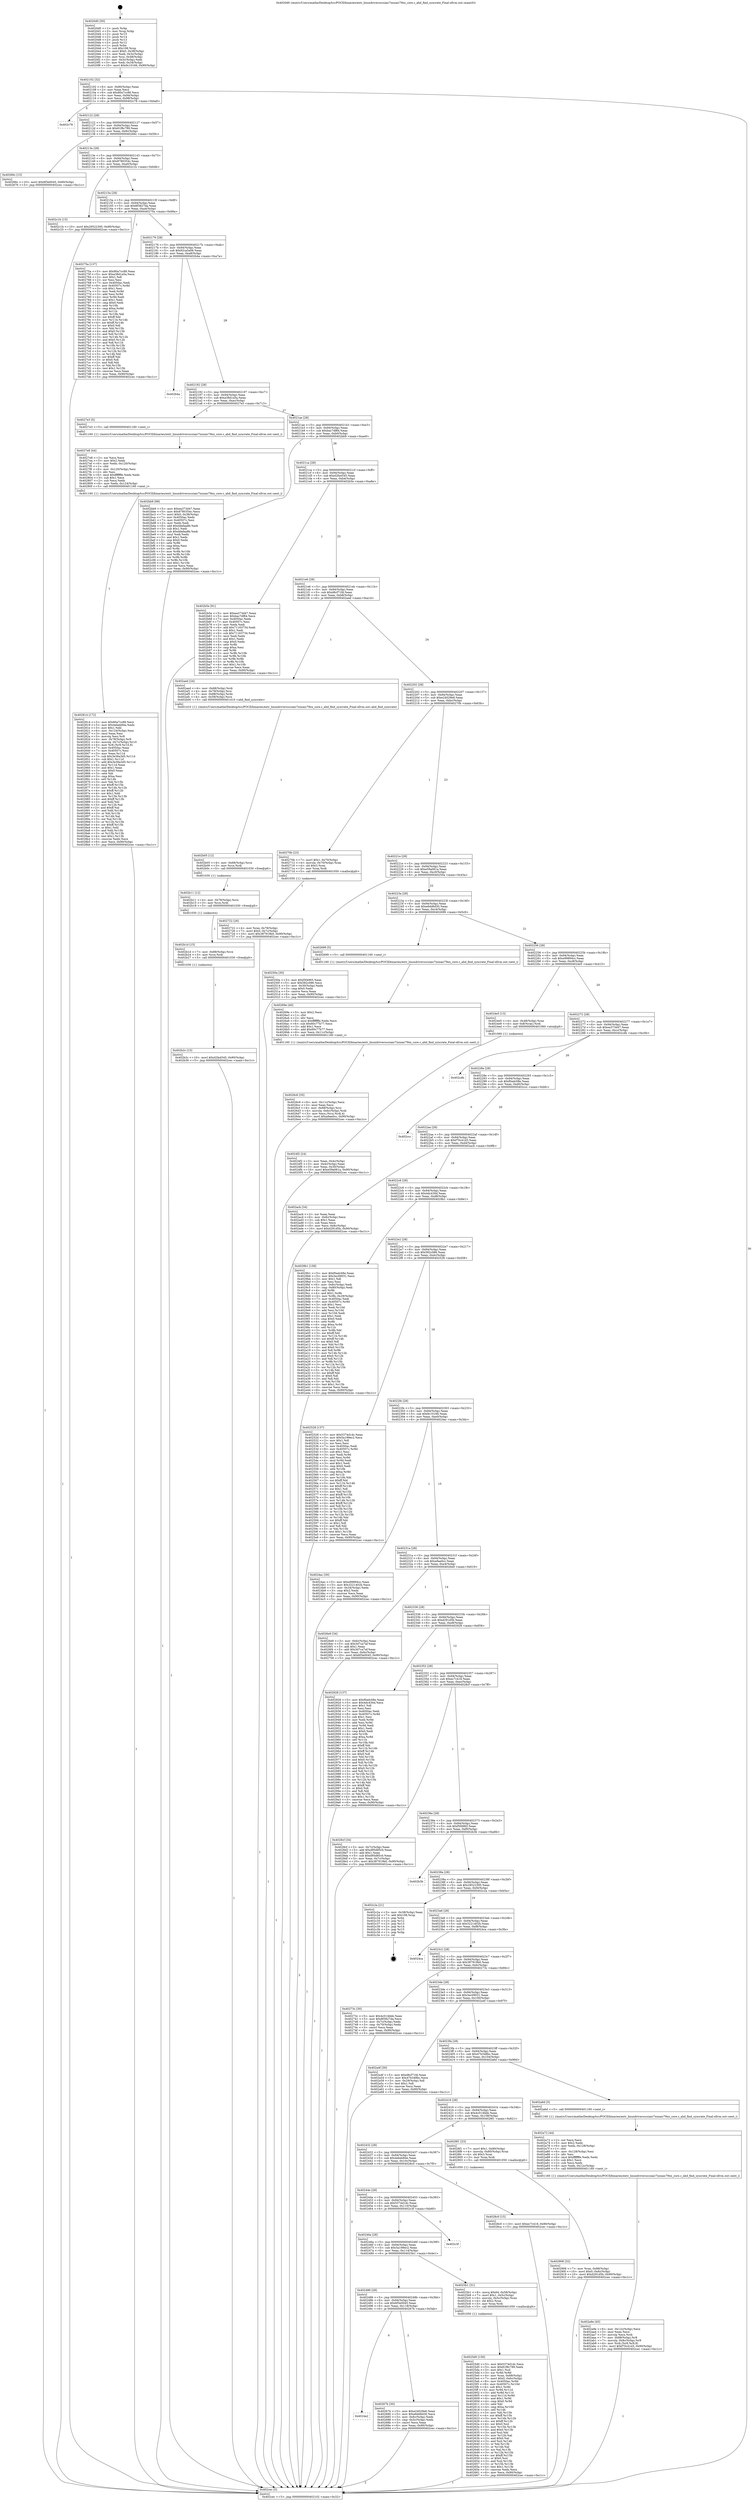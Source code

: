 digraph "0x4020d0" {
  label = "0x4020d0 (/mnt/c/Users/mathe/Desktop/tcc/POCII/binaries/extr_linuxdriversscsiaic7xxxaic79xx_core.c_ahd_find_syncrate_Final-ollvm.out::main(0))"
  labelloc = "t"
  node[shape=record]

  Entry [label="",width=0.3,height=0.3,shape=circle,fillcolor=black,style=filled]
  "0x402102" [label="{
     0x402102 [32]\l
     | [instrs]\l
     &nbsp;&nbsp;0x402102 \<+6\>: mov -0x90(%rbp),%eax\l
     &nbsp;&nbsp;0x402108 \<+2\>: mov %eax,%ecx\l
     &nbsp;&nbsp;0x40210a \<+6\>: sub $0x80a7cc88,%ecx\l
     &nbsp;&nbsp;0x402110 \<+6\>: mov %eax,-0x94(%rbp)\l
     &nbsp;&nbsp;0x402116 \<+6\>: mov %ecx,-0x98(%rbp)\l
     &nbsp;&nbsp;0x40211c \<+6\>: je 0000000000402c78 \<main+0xba8\>\l
  }"]
  "0x402c78" [label="{
     0x402c78\l
  }", style=dashed]
  "0x402122" [label="{
     0x402122 [28]\l
     | [instrs]\l
     &nbsp;&nbsp;0x402122 \<+5\>: jmp 0000000000402127 \<main+0x57\>\l
     &nbsp;&nbsp;0x402127 \<+6\>: mov -0x94(%rbp),%eax\l
     &nbsp;&nbsp;0x40212d \<+5\>: sub $0x81f8c789,%eax\l
     &nbsp;&nbsp;0x402132 \<+6\>: mov %eax,-0x9c(%rbp)\l
     &nbsp;&nbsp;0x402138 \<+6\>: je 000000000040266c \<main+0x59c\>\l
  }"]
  Exit [label="",width=0.3,height=0.3,shape=circle,fillcolor=black,style=filled,peripheries=2]
  "0x40266c" [label="{
     0x40266c [15]\l
     | [instrs]\l
     &nbsp;&nbsp;0x40266c \<+10\>: movl $0x6f3e0045,-0x90(%rbp)\l
     &nbsp;&nbsp;0x402676 \<+5\>: jmp 0000000000402cec \<main+0xc1c\>\l
  }"]
  "0x40213e" [label="{
     0x40213e [28]\l
     | [instrs]\l
     &nbsp;&nbsp;0x40213e \<+5\>: jmp 0000000000402143 \<main+0x73\>\l
     &nbsp;&nbsp;0x402143 \<+6\>: mov -0x94(%rbp),%eax\l
     &nbsp;&nbsp;0x402149 \<+5\>: sub $0x8780354c,%eax\l
     &nbsp;&nbsp;0x40214e \<+6\>: mov %eax,-0xa0(%rbp)\l
     &nbsp;&nbsp;0x402154 \<+6\>: je 0000000000402c1b \<main+0xb4b\>\l
  }"]
  "0x402b2c" [label="{
     0x402b2c [15]\l
     | [instrs]\l
     &nbsp;&nbsp;0x402b2c \<+10\>: movl $0xd2fa4545,-0x90(%rbp)\l
     &nbsp;&nbsp;0x402b36 \<+5\>: jmp 0000000000402cec \<main+0xc1c\>\l
  }"]
  "0x402c1b" [label="{
     0x402c1b [15]\l
     | [instrs]\l
     &nbsp;&nbsp;0x402c1b \<+10\>: movl $0x29522395,-0x90(%rbp)\l
     &nbsp;&nbsp;0x402c25 \<+5\>: jmp 0000000000402cec \<main+0xc1c\>\l
  }"]
  "0x40215a" [label="{
     0x40215a [28]\l
     | [instrs]\l
     &nbsp;&nbsp;0x40215a \<+5\>: jmp 000000000040215f \<main+0x8f\>\l
     &nbsp;&nbsp;0x40215f \<+6\>: mov -0x94(%rbp),%eax\l
     &nbsp;&nbsp;0x402165 \<+5\>: sub $0x8f3827da,%eax\l
     &nbsp;&nbsp;0x40216a \<+6\>: mov %eax,-0xa4(%rbp)\l
     &nbsp;&nbsp;0x402170 \<+6\>: je 000000000040275a \<main+0x68a\>\l
  }"]
  "0x402b1d" [label="{
     0x402b1d [15]\l
     | [instrs]\l
     &nbsp;&nbsp;0x402b1d \<+7\>: mov -0x88(%rbp),%rcx\l
     &nbsp;&nbsp;0x402b24 \<+3\>: mov %rcx,%rdi\l
     &nbsp;&nbsp;0x402b27 \<+5\>: call 0000000000401030 \<free@plt\>\l
     | [calls]\l
     &nbsp;&nbsp;0x401030 \{1\} (unknown)\l
  }"]
  "0x40275a" [label="{
     0x40275a [137]\l
     | [instrs]\l
     &nbsp;&nbsp;0x40275a \<+5\>: mov $0x80a7cc88,%eax\l
     &nbsp;&nbsp;0x40275f \<+5\>: mov $0xa38d1a5a,%ecx\l
     &nbsp;&nbsp;0x402764 \<+2\>: mov $0x1,%dl\l
     &nbsp;&nbsp;0x402766 \<+2\>: xor %esi,%esi\l
     &nbsp;&nbsp;0x402768 \<+7\>: mov 0x4050ac,%edi\l
     &nbsp;&nbsp;0x40276f \<+8\>: mov 0x40507c,%r8d\l
     &nbsp;&nbsp;0x402777 \<+3\>: sub $0x1,%esi\l
     &nbsp;&nbsp;0x40277a \<+3\>: mov %edi,%r9d\l
     &nbsp;&nbsp;0x40277d \<+3\>: add %esi,%r9d\l
     &nbsp;&nbsp;0x402780 \<+4\>: imul %r9d,%edi\l
     &nbsp;&nbsp;0x402784 \<+3\>: and $0x1,%edi\l
     &nbsp;&nbsp;0x402787 \<+3\>: cmp $0x0,%edi\l
     &nbsp;&nbsp;0x40278a \<+4\>: sete %r10b\l
     &nbsp;&nbsp;0x40278e \<+4\>: cmp $0xa,%r8d\l
     &nbsp;&nbsp;0x402792 \<+4\>: setl %r11b\l
     &nbsp;&nbsp;0x402796 \<+3\>: mov %r10b,%bl\l
     &nbsp;&nbsp;0x402799 \<+3\>: xor $0xff,%bl\l
     &nbsp;&nbsp;0x40279c \<+3\>: mov %r11b,%r14b\l
     &nbsp;&nbsp;0x40279f \<+4\>: xor $0xff,%r14b\l
     &nbsp;&nbsp;0x4027a3 \<+3\>: xor $0x0,%dl\l
     &nbsp;&nbsp;0x4027a6 \<+3\>: mov %bl,%r15b\l
     &nbsp;&nbsp;0x4027a9 \<+4\>: and $0x0,%r15b\l
     &nbsp;&nbsp;0x4027ad \<+3\>: and %dl,%r10b\l
     &nbsp;&nbsp;0x4027b0 \<+3\>: mov %r14b,%r12b\l
     &nbsp;&nbsp;0x4027b3 \<+4\>: and $0x0,%r12b\l
     &nbsp;&nbsp;0x4027b7 \<+3\>: and %dl,%r11b\l
     &nbsp;&nbsp;0x4027ba \<+3\>: or %r10b,%r15b\l
     &nbsp;&nbsp;0x4027bd \<+3\>: or %r11b,%r12b\l
     &nbsp;&nbsp;0x4027c0 \<+3\>: xor %r12b,%r15b\l
     &nbsp;&nbsp;0x4027c3 \<+3\>: or %r14b,%bl\l
     &nbsp;&nbsp;0x4027c6 \<+3\>: xor $0xff,%bl\l
     &nbsp;&nbsp;0x4027c9 \<+3\>: or $0x0,%dl\l
     &nbsp;&nbsp;0x4027cc \<+2\>: and %dl,%bl\l
     &nbsp;&nbsp;0x4027ce \<+3\>: or %bl,%r15b\l
     &nbsp;&nbsp;0x4027d1 \<+4\>: test $0x1,%r15b\l
     &nbsp;&nbsp;0x4027d5 \<+3\>: cmovne %ecx,%eax\l
     &nbsp;&nbsp;0x4027d8 \<+6\>: mov %eax,-0x90(%rbp)\l
     &nbsp;&nbsp;0x4027de \<+5\>: jmp 0000000000402cec \<main+0xc1c\>\l
  }"]
  "0x402176" [label="{
     0x402176 [28]\l
     | [instrs]\l
     &nbsp;&nbsp;0x402176 \<+5\>: jmp 000000000040217b \<main+0xab\>\l
     &nbsp;&nbsp;0x40217b \<+6\>: mov -0x94(%rbp),%eax\l
     &nbsp;&nbsp;0x402181 \<+5\>: sub $0x92ca5a06,%eax\l
     &nbsp;&nbsp;0x402186 \<+6\>: mov %eax,-0xa8(%rbp)\l
     &nbsp;&nbsp;0x40218c \<+6\>: je 0000000000402b4a \<main+0xa7a\>\l
  }"]
  "0x402b11" [label="{
     0x402b11 [12]\l
     | [instrs]\l
     &nbsp;&nbsp;0x402b11 \<+4\>: mov -0x78(%rbp),%rcx\l
     &nbsp;&nbsp;0x402b15 \<+3\>: mov %rcx,%rdi\l
     &nbsp;&nbsp;0x402b18 \<+5\>: call 0000000000401030 \<free@plt\>\l
     | [calls]\l
     &nbsp;&nbsp;0x401030 \{1\} (unknown)\l
  }"]
  "0x402b4a" [label="{
     0x402b4a\l
  }", style=dashed]
  "0x402192" [label="{
     0x402192 [28]\l
     | [instrs]\l
     &nbsp;&nbsp;0x402192 \<+5\>: jmp 0000000000402197 \<main+0xc7\>\l
     &nbsp;&nbsp;0x402197 \<+6\>: mov -0x94(%rbp),%eax\l
     &nbsp;&nbsp;0x40219d \<+5\>: sub $0xa38d1a5a,%eax\l
     &nbsp;&nbsp;0x4021a2 \<+6\>: mov %eax,-0xac(%rbp)\l
     &nbsp;&nbsp;0x4021a8 \<+6\>: je 00000000004027e3 \<main+0x713\>\l
  }"]
  "0x402b05" [label="{
     0x402b05 [12]\l
     | [instrs]\l
     &nbsp;&nbsp;0x402b05 \<+4\>: mov -0x68(%rbp),%rcx\l
     &nbsp;&nbsp;0x402b09 \<+3\>: mov %rcx,%rdi\l
     &nbsp;&nbsp;0x402b0c \<+5\>: call 0000000000401030 \<free@plt\>\l
     | [calls]\l
     &nbsp;&nbsp;0x401030 \{1\} (unknown)\l
  }"]
  "0x4027e3" [label="{
     0x4027e3 [5]\l
     | [instrs]\l
     &nbsp;&nbsp;0x4027e3 \<+5\>: call 0000000000401160 \<next_i\>\l
     | [calls]\l
     &nbsp;&nbsp;0x401160 \{1\} (/mnt/c/Users/mathe/Desktop/tcc/POCII/binaries/extr_linuxdriversscsiaic7xxxaic79xx_core.c_ahd_find_syncrate_Final-ollvm.out::next_i)\l
  }"]
  "0x4021ae" [label="{
     0x4021ae [28]\l
     | [instrs]\l
     &nbsp;&nbsp;0x4021ae \<+5\>: jmp 00000000004021b3 \<main+0xe3\>\l
     &nbsp;&nbsp;0x4021b3 \<+6\>: mov -0x94(%rbp),%eax\l
     &nbsp;&nbsp;0x4021b9 \<+5\>: sub $0xbac7df84,%eax\l
     &nbsp;&nbsp;0x4021be \<+6\>: mov %eax,-0xb0(%rbp)\l
     &nbsp;&nbsp;0x4021c4 \<+6\>: je 0000000000402bb9 \<main+0xae9\>\l
  }"]
  "0x402a9e" [label="{
     0x402a9e [45]\l
     | [instrs]\l
     &nbsp;&nbsp;0x402a9e \<+6\>: mov -0x12c(%rbp),%ecx\l
     &nbsp;&nbsp;0x402aa4 \<+3\>: imul %eax,%ecx\l
     &nbsp;&nbsp;0x402aa7 \<+3\>: movslq %ecx,%rdi\l
     &nbsp;&nbsp;0x402aaa \<+7\>: mov -0x88(%rbp),%r8\l
     &nbsp;&nbsp;0x402ab1 \<+7\>: movslq -0x8c(%rbp),%r9\l
     &nbsp;&nbsp;0x402ab8 \<+4\>: mov %rdi,(%r8,%r9,8)\l
     &nbsp;&nbsp;0x402abc \<+10\>: movl $0xf70c41d3,-0x90(%rbp)\l
     &nbsp;&nbsp;0x402ac6 \<+5\>: jmp 0000000000402cec \<main+0xc1c\>\l
  }"]
  "0x402bb9" [label="{
     0x402bb9 [98]\l
     | [instrs]\l
     &nbsp;&nbsp;0x402bb9 \<+5\>: mov $0xea373d47,%eax\l
     &nbsp;&nbsp;0x402bbe \<+5\>: mov $0x8780354c,%ecx\l
     &nbsp;&nbsp;0x402bc3 \<+7\>: movl $0x0,-0x38(%rbp)\l
     &nbsp;&nbsp;0x402bca \<+7\>: mov 0x4050ac,%edx\l
     &nbsp;&nbsp;0x402bd1 \<+7\>: mov 0x40507c,%esi\l
     &nbsp;&nbsp;0x402bd8 \<+2\>: mov %edx,%edi\l
     &nbsp;&nbsp;0x402bda \<+6\>: add $0xddefaa8b,%edi\l
     &nbsp;&nbsp;0x402be0 \<+3\>: sub $0x1,%edi\l
     &nbsp;&nbsp;0x402be3 \<+6\>: sub $0xddefaa8b,%edi\l
     &nbsp;&nbsp;0x402be9 \<+3\>: imul %edi,%edx\l
     &nbsp;&nbsp;0x402bec \<+3\>: and $0x1,%edx\l
     &nbsp;&nbsp;0x402bef \<+3\>: cmp $0x0,%edx\l
     &nbsp;&nbsp;0x402bf2 \<+4\>: sete %r8b\l
     &nbsp;&nbsp;0x402bf6 \<+3\>: cmp $0xa,%esi\l
     &nbsp;&nbsp;0x402bf9 \<+4\>: setl %r9b\l
     &nbsp;&nbsp;0x402bfd \<+3\>: mov %r8b,%r10b\l
     &nbsp;&nbsp;0x402c00 \<+3\>: and %r9b,%r10b\l
     &nbsp;&nbsp;0x402c03 \<+3\>: xor %r9b,%r8b\l
     &nbsp;&nbsp;0x402c06 \<+3\>: or %r8b,%r10b\l
     &nbsp;&nbsp;0x402c09 \<+4\>: test $0x1,%r10b\l
     &nbsp;&nbsp;0x402c0d \<+3\>: cmovne %ecx,%eax\l
     &nbsp;&nbsp;0x402c10 \<+6\>: mov %eax,-0x90(%rbp)\l
     &nbsp;&nbsp;0x402c16 \<+5\>: jmp 0000000000402cec \<main+0xc1c\>\l
  }"]
  "0x4021ca" [label="{
     0x4021ca [28]\l
     | [instrs]\l
     &nbsp;&nbsp;0x4021ca \<+5\>: jmp 00000000004021cf \<main+0xff\>\l
     &nbsp;&nbsp;0x4021cf \<+6\>: mov -0x94(%rbp),%eax\l
     &nbsp;&nbsp;0x4021d5 \<+5\>: sub $0xd2fa4545,%eax\l
     &nbsp;&nbsp;0x4021da \<+6\>: mov %eax,-0xb4(%rbp)\l
     &nbsp;&nbsp;0x4021e0 \<+6\>: je 0000000000402b5e \<main+0xa8e\>\l
  }"]
  "0x402a72" [label="{
     0x402a72 [44]\l
     | [instrs]\l
     &nbsp;&nbsp;0x402a72 \<+2\>: xor %ecx,%ecx\l
     &nbsp;&nbsp;0x402a74 \<+5\>: mov $0x2,%edx\l
     &nbsp;&nbsp;0x402a79 \<+6\>: mov %edx,-0x128(%rbp)\l
     &nbsp;&nbsp;0x402a7f \<+1\>: cltd\l
     &nbsp;&nbsp;0x402a80 \<+6\>: mov -0x128(%rbp),%esi\l
     &nbsp;&nbsp;0x402a86 \<+2\>: idiv %esi\l
     &nbsp;&nbsp;0x402a88 \<+6\>: imul $0xfffffffe,%edx,%edx\l
     &nbsp;&nbsp;0x402a8e \<+3\>: sub $0x1,%ecx\l
     &nbsp;&nbsp;0x402a91 \<+2\>: sub %ecx,%edx\l
     &nbsp;&nbsp;0x402a93 \<+6\>: mov %edx,-0x12c(%rbp)\l
     &nbsp;&nbsp;0x402a99 \<+5\>: call 0000000000401160 \<next_i\>\l
     | [calls]\l
     &nbsp;&nbsp;0x401160 \{1\} (/mnt/c/Users/mathe/Desktop/tcc/POCII/binaries/extr_linuxdriversscsiaic7xxxaic79xx_core.c_ahd_find_syncrate_Final-ollvm.out::next_i)\l
  }"]
  "0x402b5e" [label="{
     0x402b5e [91]\l
     | [instrs]\l
     &nbsp;&nbsp;0x402b5e \<+5\>: mov $0xea373d47,%eax\l
     &nbsp;&nbsp;0x402b63 \<+5\>: mov $0xbac7df84,%ecx\l
     &nbsp;&nbsp;0x402b68 \<+7\>: mov 0x4050ac,%edx\l
     &nbsp;&nbsp;0x402b6f \<+7\>: mov 0x40507c,%esi\l
     &nbsp;&nbsp;0x402b76 \<+2\>: mov %edx,%edi\l
     &nbsp;&nbsp;0x402b78 \<+6\>: add $0x71163734,%edi\l
     &nbsp;&nbsp;0x402b7e \<+3\>: sub $0x1,%edi\l
     &nbsp;&nbsp;0x402b81 \<+6\>: sub $0x71163734,%edi\l
     &nbsp;&nbsp;0x402b87 \<+3\>: imul %edi,%edx\l
     &nbsp;&nbsp;0x402b8a \<+3\>: and $0x1,%edx\l
     &nbsp;&nbsp;0x402b8d \<+3\>: cmp $0x0,%edx\l
     &nbsp;&nbsp;0x402b90 \<+4\>: sete %r8b\l
     &nbsp;&nbsp;0x402b94 \<+3\>: cmp $0xa,%esi\l
     &nbsp;&nbsp;0x402b97 \<+4\>: setl %r9b\l
     &nbsp;&nbsp;0x402b9b \<+3\>: mov %r8b,%r10b\l
     &nbsp;&nbsp;0x402b9e \<+3\>: and %r9b,%r10b\l
     &nbsp;&nbsp;0x402ba1 \<+3\>: xor %r9b,%r8b\l
     &nbsp;&nbsp;0x402ba4 \<+3\>: or %r8b,%r10b\l
     &nbsp;&nbsp;0x402ba7 \<+4\>: test $0x1,%r10b\l
     &nbsp;&nbsp;0x402bab \<+3\>: cmovne %ecx,%eax\l
     &nbsp;&nbsp;0x402bae \<+6\>: mov %eax,-0x90(%rbp)\l
     &nbsp;&nbsp;0x402bb4 \<+5\>: jmp 0000000000402cec \<main+0xc1c\>\l
  }"]
  "0x4021e6" [label="{
     0x4021e6 [28]\l
     | [instrs]\l
     &nbsp;&nbsp;0x4021e6 \<+5\>: jmp 00000000004021eb \<main+0x11b\>\l
     &nbsp;&nbsp;0x4021eb \<+6\>: mov -0x94(%rbp),%eax\l
     &nbsp;&nbsp;0x4021f1 \<+5\>: sub $0xd8cf71fd,%eax\l
     &nbsp;&nbsp;0x4021f6 \<+6\>: mov %eax,-0xb8(%rbp)\l
     &nbsp;&nbsp;0x4021fc \<+6\>: je 0000000000402aed \<main+0xa1d\>\l
  }"]
  "0x402908" [label="{
     0x402908 [32]\l
     | [instrs]\l
     &nbsp;&nbsp;0x402908 \<+7\>: mov %rax,-0x88(%rbp)\l
     &nbsp;&nbsp;0x40290f \<+10\>: movl $0x0,-0x8c(%rbp)\l
     &nbsp;&nbsp;0x402919 \<+10\>: movl $0xd291d5b,-0x90(%rbp)\l
     &nbsp;&nbsp;0x402923 \<+5\>: jmp 0000000000402cec \<main+0xc1c\>\l
  }"]
  "0x402aed" [label="{
     0x402aed [24]\l
     | [instrs]\l
     &nbsp;&nbsp;0x402aed \<+4\>: mov -0x68(%rbp),%rdi\l
     &nbsp;&nbsp;0x402af1 \<+4\>: mov -0x78(%rbp),%rsi\l
     &nbsp;&nbsp;0x402af5 \<+7\>: mov -0x88(%rbp),%rdx\l
     &nbsp;&nbsp;0x402afc \<+4\>: mov -0x58(%rbp),%rcx\l
     &nbsp;&nbsp;0x402b00 \<+5\>: call 0000000000401410 \<ahd_find_syncrate\>\l
     | [calls]\l
     &nbsp;&nbsp;0x401410 \{1\} (/mnt/c/Users/mathe/Desktop/tcc/POCII/binaries/extr_linuxdriversscsiaic7xxxaic79xx_core.c_ahd_find_syncrate_Final-ollvm.out::ahd_find_syncrate)\l
  }"]
  "0x402202" [label="{
     0x402202 [28]\l
     | [instrs]\l
     &nbsp;&nbsp;0x402202 \<+5\>: jmp 0000000000402207 \<main+0x137\>\l
     &nbsp;&nbsp;0x402207 \<+6\>: mov -0x94(%rbp),%eax\l
     &nbsp;&nbsp;0x40220d \<+5\>: sub $0xe24029e6,%eax\l
     &nbsp;&nbsp;0x402212 \<+6\>: mov %eax,-0xbc(%rbp)\l
     &nbsp;&nbsp;0x402218 \<+6\>: je 000000000040270b \<main+0x63b\>\l
  }"]
  "0x402814" [label="{
     0x402814 [172]\l
     | [instrs]\l
     &nbsp;&nbsp;0x402814 \<+5\>: mov $0x80a7cc88,%ecx\l
     &nbsp;&nbsp;0x402819 \<+5\>: mov $0x4ebeb84e,%edx\l
     &nbsp;&nbsp;0x40281e \<+3\>: mov $0x1,%dil\l
     &nbsp;&nbsp;0x402821 \<+6\>: mov -0x124(%rbp),%esi\l
     &nbsp;&nbsp;0x402827 \<+3\>: imul %eax,%esi\l
     &nbsp;&nbsp;0x40282a \<+3\>: movslq %esi,%r8\l
     &nbsp;&nbsp;0x40282d \<+4\>: mov -0x78(%rbp),%r9\l
     &nbsp;&nbsp;0x402831 \<+4\>: movslq -0x7c(%rbp),%r10\l
     &nbsp;&nbsp;0x402835 \<+4\>: mov %r8,(%r9,%r10,8)\l
     &nbsp;&nbsp;0x402839 \<+7\>: mov 0x4050ac,%eax\l
     &nbsp;&nbsp;0x402840 \<+7\>: mov 0x40507c,%esi\l
     &nbsp;&nbsp;0x402847 \<+3\>: mov %eax,%r11d\l
     &nbsp;&nbsp;0x40284a \<+7\>: sub $0x3e36a3d5,%r11d\l
     &nbsp;&nbsp;0x402851 \<+4\>: sub $0x1,%r11d\l
     &nbsp;&nbsp;0x402855 \<+7\>: add $0x3e36a3d5,%r11d\l
     &nbsp;&nbsp;0x40285c \<+4\>: imul %r11d,%eax\l
     &nbsp;&nbsp;0x402860 \<+3\>: and $0x1,%eax\l
     &nbsp;&nbsp;0x402863 \<+3\>: cmp $0x0,%eax\l
     &nbsp;&nbsp;0x402866 \<+3\>: sete %bl\l
     &nbsp;&nbsp;0x402869 \<+3\>: cmp $0xa,%esi\l
     &nbsp;&nbsp;0x40286c \<+4\>: setl %r14b\l
     &nbsp;&nbsp;0x402870 \<+3\>: mov %bl,%r15b\l
     &nbsp;&nbsp;0x402873 \<+4\>: xor $0xff,%r15b\l
     &nbsp;&nbsp;0x402877 \<+3\>: mov %r14b,%r12b\l
     &nbsp;&nbsp;0x40287a \<+4\>: xor $0xff,%r12b\l
     &nbsp;&nbsp;0x40287e \<+4\>: xor $0x1,%dil\l
     &nbsp;&nbsp;0x402882 \<+3\>: mov %r15b,%r13b\l
     &nbsp;&nbsp;0x402885 \<+4\>: and $0xff,%r13b\l
     &nbsp;&nbsp;0x402889 \<+3\>: and %dil,%bl\l
     &nbsp;&nbsp;0x40288c \<+3\>: mov %r12b,%al\l
     &nbsp;&nbsp;0x40288f \<+2\>: and $0xff,%al\l
     &nbsp;&nbsp;0x402891 \<+3\>: and %dil,%r14b\l
     &nbsp;&nbsp;0x402894 \<+3\>: or %bl,%r13b\l
     &nbsp;&nbsp;0x402897 \<+3\>: or %r14b,%al\l
     &nbsp;&nbsp;0x40289a \<+3\>: xor %al,%r13b\l
     &nbsp;&nbsp;0x40289d \<+3\>: or %r12b,%r15b\l
     &nbsp;&nbsp;0x4028a0 \<+4\>: xor $0xff,%r15b\l
     &nbsp;&nbsp;0x4028a4 \<+4\>: or $0x1,%dil\l
     &nbsp;&nbsp;0x4028a8 \<+3\>: and %dil,%r15b\l
     &nbsp;&nbsp;0x4028ab \<+3\>: or %r15b,%r13b\l
     &nbsp;&nbsp;0x4028ae \<+4\>: test $0x1,%r13b\l
     &nbsp;&nbsp;0x4028b2 \<+3\>: cmovne %edx,%ecx\l
     &nbsp;&nbsp;0x4028b5 \<+6\>: mov %ecx,-0x90(%rbp)\l
     &nbsp;&nbsp;0x4028bb \<+5\>: jmp 0000000000402cec \<main+0xc1c\>\l
  }"]
  "0x40270b" [label="{
     0x40270b [23]\l
     | [instrs]\l
     &nbsp;&nbsp;0x40270b \<+7\>: movl $0x1,-0x70(%rbp)\l
     &nbsp;&nbsp;0x402712 \<+4\>: movslq -0x70(%rbp),%rax\l
     &nbsp;&nbsp;0x402716 \<+4\>: shl $0x3,%rax\l
     &nbsp;&nbsp;0x40271a \<+3\>: mov %rax,%rdi\l
     &nbsp;&nbsp;0x40271d \<+5\>: call 0000000000401050 \<malloc@plt\>\l
     | [calls]\l
     &nbsp;&nbsp;0x401050 \{1\} (unknown)\l
  }"]
  "0x40221e" [label="{
     0x40221e [28]\l
     | [instrs]\l
     &nbsp;&nbsp;0x40221e \<+5\>: jmp 0000000000402223 \<main+0x153\>\l
     &nbsp;&nbsp;0x402223 \<+6\>: mov -0x94(%rbp),%eax\l
     &nbsp;&nbsp;0x402229 \<+5\>: sub $0xe59a061a,%eax\l
     &nbsp;&nbsp;0x40222e \<+6\>: mov %eax,-0xc0(%rbp)\l
     &nbsp;&nbsp;0x402234 \<+6\>: je 000000000040250a \<main+0x43a\>\l
  }"]
  "0x4027e8" [label="{
     0x4027e8 [44]\l
     | [instrs]\l
     &nbsp;&nbsp;0x4027e8 \<+2\>: xor %ecx,%ecx\l
     &nbsp;&nbsp;0x4027ea \<+5\>: mov $0x2,%edx\l
     &nbsp;&nbsp;0x4027ef \<+6\>: mov %edx,-0x120(%rbp)\l
     &nbsp;&nbsp;0x4027f5 \<+1\>: cltd\l
     &nbsp;&nbsp;0x4027f6 \<+6\>: mov -0x120(%rbp),%esi\l
     &nbsp;&nbsp;0x4027fc \<+2\>: idiv %esi\l
     &nbsp;&nbsp;0x4027fe \<+6\>: imul $0xfffffffe,%edx,%edx\l
     &nbsp;&nbsp;0x402804 \<+3\>: sub $0x1,%ecx\l
     &nbsp;&nbsp;0x402807 \<+2\>: sub %ecx,%edx\l
     &nbsp;&nbsp;0x402809 \<+6\>: mov %edx,-0x124(%rbp)\l
     &nbsp;&nbsp;0x40280f \<+5\>: call 0000000000401160 \<next_i\>\l
     | [calls]\l
     &nbsp;&nbsp;0x401160 \{1\} (/mnt/c/Users/mathe/Desktop/tcc/POCII/binaries/extr_linuxdriversscsiaic7xxxaic79xx_core.c_ahd_find_syncrate_Final-ollvm.out::next_i)\l
  }"]
  "0x40250a" [label="{
     0x40250a [30]\l
     | [instrs]\l
     &nbsp;&nbsp;0x40250a \<+5\>: mov $0xf5f4965,%eax\l
     &nbsp;&nbsp;0x40250f \<+5\>: mov $0x582c086,%ecx\l
     &nbsp;&nbsp;0x402514 \<+3\>: mov -0x30(%rbp),%edx\l
     &nbsp;&nbsp;0x402517 \<+3\>: cmp $0x0,%edx\l
     &nbsp;&nbsp;0x40251a \<+3\>: cmove %ecx,%eax\l
     &nbsp;&nbsp;0x40251d \<+6\>: mov %eax,-0x90(%rbp)\l
     &nbsp;&nbsp;0x402523 \<+5\>: jmp 0000000000402cec \<main+0xc1c\>\l
  }"]
  "0x40223a" [label="{
     0x40223a [28]\l
     | [instrs]\l
     &nbsp;&nbsp;0x40223a \<+5\>: jmp 000000000040223f \<main+0x16f\>\l
     &nbsp;&nbsp;0x40223f \<+6\>: mov -0x94(%rbp),%eax\l
     &nbsp;&nbsp;0x402245 \<+5\>: sub $0xe6dd6d30,%eax\l
     &nbsp;&nbsp;0x40224a \<+6\>: mov %eax,-0xc4(%rbp)\l
     &nbsp;&nbsp;0x402250 \<+6\>: je 0000000000402699 \<main+0x5c9\>\l
  }"]
  "0x402722" [label="{
     0x402722 [26]\l
     | [instrs]\l
     &nbsp;&nbsp;0x402722 \<+4\>: mov %rax,-0x78(%rbp)\l
     &nbsp;&nbsp;0x402726 \<+7\>: movl $0x0,-0x7c(%rbp)\l
     &nbsp;&nbsp;0x40272d \<+10\>: movl $0x387919b0,-0x90(%rbp)\l
     &nbsp;&nbsp;0x402737 \<+5\>: jmp 0000000000402cec \<main+0xc1c\>\l
  }"]
  "0x402699" [label="{
     0x402699 [5]\l
     | [instrs]\l
     &nbsp;&nbsp;0x402699 \<+5\>: call 0000000000401160 \<next_i\>\l
     | [calls]\l
     &nbsp;&nbsp;0x401160 \{1\} (/mnt/c/Users/mathe/Desktop/tcc/POCII/binaries/extr_linuxdriversscsiaic7xxxaic79xx_core.c_ahd_find_syncrate_Final-ollvm.out::next_i)\l
  }"]
  "0x402256" [label="{
     0x402256 [28]\l
     | [instrs]\l
     &nbsp;&nbsp;0x402256 \<+5\>: jmp 000000000040225b \<main+0x18b\>\l
     &nbsp;&nbsp;0x40225b \<+6\>: mov -0x94(%rbp),%eax\l
     &nbsp;&nbsp;0x402261 \<+5\>: sub $0xe99894cc,%eax\l
     &nbsp;&nbsp;0x402266 \<+6\>: mov %eax,-0xc8(%rbp)\l
     &nbsp;&nbsp;0x40226c \<+6\>: je 00000000004024e5 \<main+0x415\>\l
  }"]
  "0x4026c6" [label="{
     0x4026c6 [35]\l
     | [instrs]\l
     &nbsp;&nbsp;0x4026c6 \<+6\>: mov -0x11c(%rbp),%ecx\l
     &nbsp;&nbsp;0x4026cc \<+3\>: imul %eax,%ecx\l
     &nbsp;&nbsp;0x4026cf \<+4\>: mov -0x68(%rbp),%rsi\l
     &nbsp;&nbsp;0x4026d3 \<+4\>: movslq -0x6c(%rbp),%rdi\l
     &nbsp;&nbsp;0x4026d7 \<+3\>: mov %ecx,(%rsi,%rdi,4)\l
     &nbsp;&nbsp;0x4026da \<+10\>: movl $0xa9ae0cc,-0x90(%rbp)\l
     &nbsp;&nbsp;0x4026e4 \<+5\>: jmp 0000000000402cec \<main+0xc1c\>\l
  }"]
  "0x4024e5" [label="{
     0x4024e5 [13]\l
     | [instrs]\l
     &nbsp;&nbsp;0x4024e5 \<+4\>: mov -0x48(%rbp),%rax\l
     &nbsp;&nbsp;0x4024e9 \<+4\>: mov 0x8(%rax),%rdi\l
     &nbsp;&nbsp;0x4024ed \<+5\>: call 0000000000401060 \<atoi@plt\>\l
     | [calls]\l
     &nbsp;&nbsp;0x401060 \{1\} (unknown)\l
  }"]
  "0x402272" [label="{
     0x402272 [28]\l
     | [instrs]\l
     &nbsp;&nbsp;0x402272 \<+5\>: jmp 0000000000402277 \<main+0x1a7\>\l
     &nbsp;&nbsp;0x402277 \<+6\>: mov -0x94(%rbp),%eax\l
     &nbsp;&nbsp;0x40227d \<+5\>: sub $0xea373d47,%eax\l
     &nbsp;&nbsp;0x402282 \<+6\>: mov %eax,-0xcc(%rbp)\l
     &nbsp;&nbsp;0x402288 \<+6\>: je 0000000000402cdb \<main+0xc0b\>\l
  }"]
  "0x40269e" [label="{
     0x40269e [40]\l
     | [instrs]\l
     &nbsp;&nbsp;0x40269e \<+5\>: mov $0x2,%ecx\l
     &nbsp;&nbsp;0x4026a3 \<+1\>: cltd\l
     &nbsp;&nbsp;0x4026a4 \<+2\>: idiv %ecx\l
     &nbsp;&nbsp;0x4026a6 \<+6\>: imul $0xfffffffe,%edx,%ecx\l
     &nbsp;&nbsp;0x4026ac \<+6\>: sub $0x60c77b77,%ecx\l
     &nbsp;&nbsp;0x4026b2 \<+3\>: add $0x1,%ecx\l
     &nbsp;&nbsp;0x4026b5 \<+6\>: add $0x60c77b77,%ecx\l
     &nbsp;&nbsp;0x4026bb \<+6\>: mov %ecx,-0x11c(%rbp)\l
     &nbsp;&nbsp;0x4026c1 \<+5\>: call 0000000000401160 \<next_i\>\l
     | [calls]\l
     &nbsp;&nbsp;0x401160 \{1\} (/mnt/c/Users/mathe/Desktop/tcc/POCII/binaries/extr_linuxdriversscsiaic7xxxaic79xx_core.c_ahd_find_syncrate_Final-ollvm.out::next_i)\l
  }"]
  "0x402cdb" [label="{
     0x402cdb\l
  }", style=dashed]
  "0x40228e" [label="{
     0x40228e [28]\l
     | [instrs]\l
     &nbsp;&nbsp;0x40228e \<+5\>: jmp 0000000000402293 \<main+0x1c3\>\l
     &nbsp;&nbsp;0x402293 \<+6\>: mov -0x94(%rbp),%eax\l
     &nbsp;&nbsp;0x402299 \<+5\>: sub $0xf0adc08e,%eax\l
     &nbsp;&nbsp;0x40229e \<+6\>: mov %eax,-0xd0(%rbp)\l
     &nbsp;&nbsp;0x4022a4 \<+6\>: je 0000000000402ccc \<main+0xbfc\>\l
  }"]
  "0x4024a2" [label="{
     0x4024a2\l
  }", style=dashed]
  "0x402ccc" [label="{
     0x402ccc\l
  }", style=dashed]
  "0x4022aa" [label="{
     0x4022aa [28]\l
     | [instrs]\l
     &nbsp;&nbsp;0x4022aa \<+5\>: jmp 00000000004022af \<main+0x1df\>\l
     &nbsp;&nbsp;0x4022af \<+6\>: mov -0x94(%rbp),%eax\l
     &nbsp;&nbsp;0x4022b5 \<+5\>: sub $0xf70c41d3,%eax\l
     &nbsp;&nbsp;0x4022ba \<+6\>: mov %eax,-0xd4(%rbp)\l
     &nbsp;&nbsp;0x4022c0 \<+6\>: je 0000000000402acb \<main+0x9fb\>\l
  }"]
  "0x40267b" [label="{
     0x40267b [30]\l
     | [instrs]\l
     &nbsp;&nbsp;0x40267b \<+5\>: mov $0xe24029e6,%eax\l
     &nbsp;&nbsp;0x402680 \<+5\>: mov $0xe6dd6d30,%ecx\l
     &nbsp;&nbsp;0x402685 \<+3\>: mov -0x6c(%rbp),%edx\l
     &nbsp;&nbsp;0x402688 \<+3\>: cmp -0x5c(%rbp),%edx\l
     &nbsp;&nbsp;0x40268b \<+3\>: cmovl %ecx,%eax\l
     &nbsp;&nbsp;0x40268e \<+6\>: mov %eax,-0x90(%rbp)\l
     &nbsp;&nbsp;0x402694 \<+5\>: jmp 0000000000402cec \<main+0xc1c\>\l
  }"]
  "0x402acb" [label="{
     0x402acb [34]\l
     | [instrs]\l
     &nbsp;&nbsp;0x402acb \<+2\>: xor %eax,%eax\l
     &nbsp;&nbsp;0x402acd \<+6\>: mov -0x8c(%rbp),%ecx\l
     &nbsp;&nbsp;0x402ad3 \<+3\>: sub $0x1,%eax\l
     &nbsp;&nbsp;0x402ad6 \<+2\>: sub %eax,%ecx\l
     &nbsp;&nbsp;0x402ad8 \<+6\>: mov %ecx,-0x8c(%rbp)\l
     &nbsp;&nbsp;0x402ade \<+10\>: movl $0xd291d5b,-0x90(%rbp)\l
     &nbsp;&nbsp;0x402ae8 \<+5\>: jmp 0000000000402cec \<main+0xc1c\>\l
  }"]
  "0x4022c6" [label="{
     0x4022c6 [28]\l
     | [instrs]\l
     &nbsp;&nbsp;0x4022c6 \<+5\>: jmp 00000000004022cb \<main+0x1fb\>\l
     &nbsp;&nbsp;0x4022cb \<+6\>: mov -0x94(%rbp),%eax\l
     &nbsp;&nbsp;0x4022d1 \<+5\>: sub $0x4dc430d,%eax\l
     &nbsp;&nbsp;0x4022d6 \<+6\>: mov %eax,-0xd8(%rbp)\l
     &nbsp;&nbsp;0x4022dc \<+6\>: je 00000000004029b1 \<main+0x8e1\>\l
  }"]
  "0x4025d0" [label="{
     0x4025d0 [156]\l
     | [instrs]\l
     &nbsp;&nbsp;0x4025d0 \<+5\>: mov $0x5374d1dc,%ecx\l
     &nbsp;&nbsp;0x4025d5 \<+5\>: mov $0x81f8c789,%edx\l
     &nbsp;&nbsp;0x4025da \<+3\>: mov $0x1,%sil\l
     &nbsp;&nbsp;0x4025dd \<+3\>: xor %r8d,%r8d\l
     &nbsp;&nbsp;0x4025e0 \<+4\>: mov %rax,-0x68(%rbp)\l
     &nbsp;&nbsp;0x4025e4 \<+7\>: movl $0x0,-0x6c(%rbp)\l
     &nbsp;&nbsp;0x4025eb \<+8\>: mov 0x4050ac,%r9d\l
     &nbsp;&nbsp;0x4025f3 \<+8\>: mov 0x40507c,%r10d\l
     &nbsp;&nbsp;0x4025fb \<+4\>: sub $0x1,%r8d\l
     &nbsp;&nbsp;0x4025ff \<+3\>: mov %r9d,%r11d\l
     &nbsp;&nbsp;0x402602 \<+3\>: add %r8d,%r11d\l
     &nbsp;&nbsp;0x402605 \<+4\>: imul %r11d,%r9d\l
     &nbsp;&nbsp;0x402609 \<+4\>: and $0x1,%r9d\l
     &nbsp;&nbsp;0x40260d \<+4\>: cmp $0x0,%r9d\l
     &nbsp;&nbsp;0x402611 \<+3\>: sete %bl\l
     &nbsp;&nbsp;0x402614 \<+4\>: cmp $0xa,%r10d\l
     &nbsp;&nbsp;0x402618 \<+4\>: setl %r14b\l
     &nbsp;&nbsp;0x40261c \<+3\>: mov %bl,%r15b\l
     &nbsp;&nbsp;0x40261f \<+4\>: xor $0xff,%r15b\l
     &nbsp;&nbsp;0x402623 \<+3\>: mov %r14b,%r12b\l
     &nbsp;&nbsp;0x402626 \<+4\>: xor $0xff,%r12b\l
     &nbsp;&nbsp;0x40262a \<+4\>: xor $0x0,%sil\l
     &nbsp;&nbsp;0x40262e \<+3\>: mov %r15b,%r13b\l
     &nbsp;&nbsp;0x402631 \<+4\>: and $0x0,%r13b\l
     &nbsp;&nbsp;0x402635 \<+3\>: and %sil,%bl\l
     &nbsp;&nbsp;0x402638 \<+3\>: mov %r12b,%al\l
     &nbsp;&nbsp;0x40263b \<+2\>: and $0x0,%al\l
     &nbsp;&nbsp;0x40263d \<+3\>: and %sil,%r14b\l
     &nbsp;&nbsp;0x402640 \<+3\>: or %bl,%r13b\l
     &nbsp;&nbsp;0x402643 \<+3\>: or %r14b,%al\l
     &nbsp;&nbsp;0x402646 \<+3\>: xor %al,%r13b\l
     &nbsp;&nbsp;0x402649 \<+3\>: or %r12b,%r15b\l
     &nbsp;&nbsp;0x40264c \<+4\>: xor $0xff,%r15b\l
     &nbsp;&nbsp;0x402650 \<+4\>: or $0x0,%sil\l
     &nbsp;&nbsp;0x402654 \<+3\>: and %sil,%r15b\l
     &nbsp;&nbsp;0x402657 \<+3\>: or %r15b,%r13b\l
     &nbsp;&nbsp;0x40265a \<+4\>: test $0x1,%r13b\l
     &nbsp;&nbsp;0x40265e \<+3\>: cmovne %edx,%ecx\l
     &nbsp;&nbsp;0x402661 \<+6\>: mov %ecx,-0x90(%rbp)\l
     &nbsp;&nbsp;0x402667 \<+5\>: jmp 0000000000402cec \<main+0xc1c\>\l
  }"]
  "0x4029b1" [label="{
     0x4029b1 [158]\l
     | [instrs]\l
     &nbsp;&nbsp;0x4029b1 \<+5\>: mov $0xf0adc08e,%eax\l
     &nbsp;&nbsp;0x4029b6 \<+5\>: mov $0x3ec09031,%ecx\l
     &nbsp;&nbsp;0x4029bb \<+2\>: mov $0x1,%dl\l
     &nbsp;&nbsp;0x4029bd \<+2\>: xor %esi,%esi\l
     &nbsp;&nbsp;0x4029bf \<+6\>: mov -0x8c(%rbp),%edi\l
     &nbsp;&nbsp;0x4029c5 \<+3\>: cmp -0x80(%rbp),%edi\l
     &nbsp;&nbsp;0x4029c8 \<+4\>: setl %r8b\l
     &nbsp;&nbsp;0x4029cc \<+4\>: and $0x1,%r8b\l
     &nbsp;&nbsp;0x4029d0 \<+4\>: mov %r8b,-0x29(%rbp)\l
     &nbsp;&nbsp;0x4029d4 \<+7\>: mov 0x4050ac,%edi\l
     &nbsp;&nbsp;0x4029db \<+8\>: mov 0x40507c,%r9d\l
     &nbsp;&nbsp;0x4029e3 \<+3\>: sub $0x1,%esi\l
     &nbsp;&nbsp;0x4029e6 \<+3\>: mov %edi,%r10d\l
     &nbsp;&nbsp;0x4029e9 \<+3\>: add %esi,%r10d\l
     &nbsp;&nbsp;0x4029ec \<+4\>: imul %r10d,%edi\l
     &nbsp;&nbsp;0x4029f0 \<+3\>: and $0x1,%edi\l
     &nbsp;&nbsp;0x4029f3 \<+3\>: cmp $0x0,%edi\l
     &nbsp;&nbsp;0x4029f6 \<+4\>: sete %r8b\l
     &nbsp;&nbsp;0x4029fa \<+4\>: cmp $0xa,%r9d\l
     &nbsp;&nbsp;0x4029fe \<+4\>: setl %r11b\l
     &nbsp;&nbsp;0x402a02 \<+3\>: mov %r8b,%bl\l
     &nbsp;&nbsp;0x402a05 \<+3\>: xor $0xff,%bl\l
     &nbsp;&nbsp;0x402a08 \<+3\>: mov %r11b,%r14b\l
     &nbsp;&nbsp;0x402a0b \<+4\>: xor $0xff,%r14b\l
     &nbsp;&nbsp;0x402a0f \<+3\>: xor $0x0,%dl\l
     &nbsp;&nbsp;0x402a12 \<+3\>: mov %bl,%r15b\l
     &nbsp;&nbsp;0x402a15 \<+4\>: and $0x0,%r15b\l
     &nbsp;&nbsp;0x402a19 \<+3\>: and %dl,%r8b\l
     &nbsp;&nbsp;0x402a1c \<+3\>: mov %r14b,%r12b\l
     &nbsp;&nbsp;0x402a1f \<+4\>: and $0x0,%r12b\l
     &nbsp;&nbsp;0x402a23 \<+3\>: and %dl,%r11b\l
     &nbsp;&nbsp;0x402a26 \<+3\>: or %r8b,%r15b\l
     &nbsp;&nbsp;0x402a29 \<+3\>: or %r11b,%r12b\l
     &nbsp;&nbsp;0x402a2c \<+3\>: xor %r12b,%r15b\l
     &nbsp;&nbsp;0x402a2f \<+3\>: or %r14b,%bl\l
     &nbsp;&nbsp;0x402a32 \<+3\>: xor $0xff,%bl\l
     &nbsp;&nbsp;0x402a35 \<+3\>: or $0x0,%dl\l
     &nbsp;&nbsp;0x402a38 \<+2\>: and %dl,%bl\l
     &nbsp;&nbsp;0x402a3a \<+3\>: or %bl,%r15b\l
     &nbsp;&nbsp;0x402a3d \<+4\>: test $0x1,%r15b\l
     &nbsp;&nbsp;0x402a41 \<+3\>: cmovne %ecx,%eax\l
     &nbsp;&nbsp;0x402a44 \<+6\>: mov %eax,-0x90(%rbp)\l
     &nbsp;&nbsp;0x402a4a \<+5\>: jmp 0000000000402cec \<main+0xc1c\>\l
  }"]
  "0x4022e2" [label="{
     0x4022e2 [28]\l
     | [instrs]\l
     &nbsp;&nbsp;0x4022e2 \<+5\>: jmp 00000000004022e7 \<main+0x217\>\l
     &nbsp;&nbsp;0x4022e7 \<+6\>: mov -0x94(%rbp),%eax\l
     &nbsp;&nbsp;0x4022ed \<+5\>: sub $0x582c086,%eax\l
     &nbsp;&nbsp;0x4022f2 \<+6\>: mov %eax,-0xdc(%rbp)\l
     &nbsp;&nbsp;0x4022f8 \<+6\>: je 0000000000402528 \<main+0x458\>\l
  }"]
  "0x402486" [label="{
     0x402486 [28]\l
     | [instrs]\l
     &nbsp;&nbsp;0x402486 \<+5\>: jmp 000000000040248b \<main+0x3bb\>\l
     &nbsp;&nbsp;0x40248b \<+6\>: mov -0x94(%rbp),%eax\l
     &nbsp;&nbsp;0x402491 \<+5\>: sub $0x6f3e0045,%eax\l
     &nbsp;&nbsp;0x402496 \<+6\>: mov %eax,-0x118(%rbp)\l
     &nbsp;&nbsp;0x40249c \<+6\>: je 000000000040267b \<main+0x5ab\>\l
  }"]
  "0x402528" [label="{
     0x402528 [137]\l
     | [instrs]\l
     &nbsp;&nbsp;0x402528 \<+5\>: mov $0x5374d1dc,%eax\l
     &nbsp;&nbsp;0x40252d \<+5\>: mov $0x5a199ec2,%ecx\l
     &nbsp;&nbsp;0x402532 \<+2\>: mov $0x1,%dl\l
     &nbsp;&nbsp;0x402534 \<+2\>: xor %esi,%esi\l
     &nbsp;&nbsp;0x402536 \<+7\>: mov 0x4050ac,%edi\l
     &nbsp;&nbsp;0x40253d \<+8\>: mov 0x40507c,%r8d\l
     &nbsp;&nbsp;0x402545 \<+3\>: sub $0x1,%esi\l
     &nbsp;&nbsp;0x402548 \<+3\>: mov %edi,%r9d\l
     &nbsp;&nbsp;0x40254b \<+3\>: add %esi,%r9d\l
     &nbsp;&nbsp;0x40254e \<+4\>: imul %r9d,%edi\l
     &nbsp;&nbsp;0x402552 \<+3\>: and $0x1,%edi\l
     &nbsp;&nbsp;0x402555 \<+3\>: cmp $0x0,%edi\l
     &nbsp;&nbsp;0x402558 \<+4\>: sete %r10b\l
     &nbsp;&nbsp;0x40255c \<+4\>: cmp $0xa,%r8d\l
     &nbsp;&nbsp;0x402560 \<+4\>: setl %r11b\l
     &nbsp;&nbsp;0x402564 \<+3\>: mov %r10b,%bl\l
     &nbsp;&nbsp;0x402567 \<+3\>: xor $0xff,%bl\l
     &nbsp;&nbsp;0x40256a \<+3\>: mov %r11b,%r14b\l
     &nbsp;&nbsp;0x40256d \<+4\>: xor $0xff,%r14b\l
     &nbsp;&nbsp;0x402571 \<+3\>: xor $0x1,%dl\l
     &nbsp;&nbsp;0x402574 \<+3\>: mov %bl,%r15b\l
     &nbsp;&nbsp;0x402577 \<+4\>: and $0xff,%r15b\l
     &nbsp;&nbsp;0x40257b \<+3\>: and %dl,%r10b\l
     &nbsp;&nbsp;0x40257e \<+3\>: mov %r14b,%r12b\l
     &nbsp;&nbsp;0x402581 \<+4\>: and $0xff,%r12b\l
     &nbsp;&nbsp;0x402585 \<+3\>: and %dl,%r11b\l
     &nbsp;&nbsp;0x402588 \<+3\>: or %r10b,%r15b\l
     &nbsp;&nbsp;0x40258b \<+3\>: or %r11b,%r12b\l
     &nbsp;&nbsp;0x40258e \<+3\>: xor %r12b,%r15b\l
     &nbsp;&nbsp;0x402591 \<+3\>: or %r14b,%bl\l
     &nbsp;&nbsp;0x402594 \<+3\>: xor $0xff,%bl\l
     &nbsp;&nbsp;0x402597 \<+3\>: or $0x1,%dl\l
     &nbsp;&nbsp;0x40259a \<+2\>: and %dl,%bl\l
     &nbsp;&nbsp;0x40259c \<+3\>: or %bl,%r15b\l
     &nbsp;&nbsp;0x40259f \<+4\>: test $0x1,%r15b\l
     &nbsp;&nbsp;0x4025a3 \<+3\>: cmovne %ecx,%eax\l
     &nbsp;&nbsp;0x4025a6 \<+6\>: mov %eax,-0x90(%rbp)\l
     &nbsp;&nbsp;0x4025ac \<+5\>: jmp 0000000000402cec \<main+0xc1c\>\l
  }"]
  "0x4022fe" [label="{
     0x4022fe [28]\l
     | [instrs]\l
     &nbsp;&nbsp;0x4022fe \<+5\>: jmp 0000000000402303 \<main+0x233\>\l
     &nbsp;&nbsp;0x402303 \<+6\>: mov -0x94(%rbp),%eax\l
     &nbsp;&nbsp;0x402309 \<+5\>: sub $0x9c10166,%eax\l
     &nbsp;&nbsp;0x40230e \<+6\>: mov %eax,-0xe0(%rbp)\l
     &nbsp;&nbsp;0x402314 \<+6\>: je 00000000004024ac \<main+0x3dc\>\l
  }"]
  "0x4025b1" [label="{
     0x4025b1 [31]\l
     | [instrs]\l
     &nbsp;&nbsp;0x4025b1 \<+8\>: movq $0x64,-0x58(%rbp)\l
     &nbsp;&nbsp;0x4025b9 \<+7\>: movl $0x1,-0x5c(%rbp)\l
     &nbsp;&nbsp;0x4025c0 \<+4\>: movslq -0x5c(%rbp),%rax\l
     &nbsp;&nbsp;0x4025c4 \<+4\>: shl $0x2,%rax\l
     &nbsp;&nbsp;0x4025c8 \<+3\>: mov %rax,%rdi\l
     &nbsp;&nbsp;0x4025cb \<+5\>: call 0000000000401050 \<malloc@plt\>\l
     | [calls]\l
     &nbsp;&nbsp;0x401050 \{1\} (unknown)\l
  }"]
  "0x4024ac" [label="{
     0x4024ac [30]\l
     | [instrs]\l
     &nbsp;&nbsp;0x4024ac \<+5\>: mov $0xe99894cc,%eax\l
     &nbsp;&nbsp;0x4024b1 \<+5\>: mov $0x3221402b,%ecx\l
     &nbsp;&nbsp;0x4024b6 \<+3\>: mov -0x34(%rbp),%edx\l
     &nbsp;&nbsp;0x4024b9 \<+3\>: cmp $0x2,%edx\l
     &nbsp;&nbsp;0x4024bc \<+3\>: cmovne %ecx,%eax\l
     &nbsp;&nbsp;0x4024bf \<+6\>: mov %eax,-0x90(%rbp)\l
     &nbsp;&nbsp;0x4024c5 \<+5\>: jmp 0000000000402cec \<main+0xc1c\>\l
  }"]
  "0x40231a" [label="{
     0x40231a [28]\l
     | [instrs]\l
     &nbsp;&nbsp;0x40231a \<+5\>: jmp 000000000040231f \<main+0x24f\>\l
     &nbsp;&nbsp;0x40231f \<+6\>: mov -0x94(%rbp),%eax\l
     &nbsp;&nbsp;0x402325 \<+5\>: sub $0xa9ae0cc,%eax\l
     &nbsp;&nbsp;0x40232a \<+6\>: mov %eax,-0xe4(%rbp)\l
     &nbsp;&nbsp;0x402330 \<+6\>: je 00000000004026e9 \<main+0x619\>\l
  }"]
  "0x402cec" [label="{
     0x402cec [5]\l
     | [instrs]\l
     &nbsp;&nbsp;0x402cec \<+5\>: jmp 0000000000402102 \<main+0x32\>\l
  }"]
  "0x4020d0" [label="{
     0x4020d0 [50]\l
     | [instrs]\l
     &nbsp;&nbsp;0x4020d0 \<+1\>: push %rbp\l
     &nbsp;&nbsp;0x4020d1 \<+3\>: mov %rsp,%rbp\l
     &nbsp;&nbsp;0x4020d4 \<+2\>: push %r15\l
     &nbsp;&nbsp;0x4020d6 \<+2\>: push %r14\l
     &nbsp;&nbsp;0x4020d8 \<+2\>: push %r13\l
     &nbsp;&nbsp;0x4020da \<+2\>: push %r12\l
     &nbsp;&nbsp;0x4020dc \<+1\>: push %rbx\l
     &nbsp;&nbsp;0x4020dd \<+7\>: sub $0x108,%rsp\l
     &nbsp;&nbsp;0x4020e4 \<+7\>: movl $0x0,-0x38(%rbp)\l
     &nbsp;&nbsp;0x4020eb \<+3\>: mov %edi,-0x3c(%rbp)\l
     &nbsp;&nbsp;0x4020ee \<+4\>: mov %rsi,-0x48(%rbp)\l
     &nbsp;&nbsp;0x4020f2 \<+3\>: mov -0x3c(%rbp),%edi\l
     &nbsp;&nbsp;0x4020f5 \<+3\>: mov %edi,-0x34(%rbp)\l
     &nbsp;&nbsp;0x4020f8 \<+10\>: movl $0x9c10166,-0x90(%rbp)\l
  }"]
  "0x4024f2" [label="{
     0x4024f2 [24]\l
     | [instrs]\l
     &nbsp;&nbsp;0x4024f2 \<+3\>: mov %eax,-0x4c(%rbp)\l
     &nbsp;&nbsp;0x4024f5 \<+3\>: mov -0x4c(%rbp),%eax\l
     &nbsp;&nbsp;0x4024f8 \<+3\>: mov %eax,-0x30(%rbp)\l
     &nbsp;&nbsp;0x4024fb \<+10\>: movl $0xe59a061a,-0x90(%rbp)\l
     &nbsp;&nbsp;0x402505 \<+5\>: jmp 0000000000402cec \<main+0xc1c\>\l
  }"]
  "0x40246a" [label="{
     0x40246a [28]\l
     | [instrs]\l
     &nbsp;&nbsp;0x40246a \<+5\>: jmp 000000000040246f \<main+0x39f\>\l
     &nbsp;&nbsp;0x40246f \<+6\>: mov -0x94(%rbp),%eax\l
     &nbsp;&nbsp;0x402475 \<+5\>: sub $0x5a199ec2,%eax\l
     &nbsp;&nbsp;0x40247a \<+6\>: mov %eax,-0x114(%rbp)\l
     &nbsp;&nbsp;0x402480 \<+6\>: je 00000000004025b1 \<main+0x4e1\>\l
  }"]
  "0x4026e9" [label="{
     0x4026e9 [34]\l
     | [instrs]\l
     &nbsp;&nbsp;0x4026e9 \<+3\>: mov -0x6c(%rbp),%eax\l
     &nbsp;&nbsp;0x4026ec \<+5\>: sub $0x3d7ca7af,%eax\l
     &nbsp;&nbsp;0x4026f1 \<+3\>: add $0x1,%eax\l
     &nbsp;&nbsp;0x4026f4 \<+5\>: add $0x3d7ca7af,%eax\l
     &nbsp;&nbsp;0x4026f9 \<+3\>: mov %eax,-0x6c(%rbp)\l
     &nbsp;&nbsp;0x4026fc \<+10\>: movl $0x6f3e0045,-0x90(%rbp)\l
     &nbsp;&nbsp;0x402706 \<+5\>: jmp 0000000000402cec \<main+0xc1c\>\l
  }"]
  "0x402336" [label="{
     0x402336 [28]\l
     | [instrs]\l
     &nbsp;&nbsp;0x402336 \<+5\>: jmp 000000000040233b \<main+0x26b\>\l
     &nbsp;&nbsp;0x40233b \<+6\>: mov -0x94(%rbp),%eax\l
     &nbsp;&nbsp;0x402341 \<+5\>: sub $0xd291d5b,%eax\l
     &nbsp;&nbsp;0x402346 \<+6\>: mov %eax,-0xe8(%rbp)\l
     &nbsp;&nbsp;0x40234c \<+6\>: je 0000000000402928 \<main+0x858\>\l
  }"]
  "0x402c3f" [label="{
     0x402c3f\l
  }", style=dashed]
  "0x402928" [label="{
     0x402928 [137]\l
     | [instrs]\l
     &nbsp;&nbsp;0x402928 \<+5\>: mov $0xf0adc08e,%eax\l
     &nbsp;&nbsp;0x40292d \<+5\>: mov $0x4dc430d,%ecx\l
     &nbsp;&nbsp;0x402932 \<+2\>: mov $0x1,%dl\l
     &nbsp;&nbsp;0x402934 \<+2\>: xor %esi,%esi\l
     &nbsp;&nbsp;0x402936 \<+7\>: mov 0x4050ac,%edi\l
     &nbsp;&nbsp;0x40293d \<+8\>: mov 0x40507c,%r8d\l
     &nbsp;&nbsp;0x402945 \<+3\>: sub $0x1,%esi\l
     &nbsp;&nbsp;0x402948 \<+3\>: mov %edi,%r9d\l
     &nbsp;&nbsp;0x40294b \<+3\>: add %esi,%r9d\l
     &nbsp;&nbsp;0x40294e \<+4\>: imul %r9d,%edi\l
     &nbsp;&nbsp;0x402952 \<+3\>: and $0x1,%edi\l
     &nbsp;&nbsp;0x402955 \<+3\>: cmp $0x0,%edi\l
     &nbsp;&nbsp;0x402958 \<+4\>: sete %r10b\l
     &nbsp;&nbsp;0x40295c \<+4\>: cmp $0xa,%r8d\l
     &nbsp;&nbsp;0x402960 \<+4\>: setl %r11b\l
     &nbsp;&nbsp;0x402964 \<+3\>: mov %r10b,%bl\l
     &nbsp;&nbsp;0x402967 \<+3\>: xor $0xff,%bl\l
     &nbsp;&nbsp;0x40296a \<+3\>: mov %r11b,%r14b\l
     &nbsp;&nbsp;0x40296d \<+4\>: xor $0xff,%r14b\l
     &nbsp;&nbsp;0x402971 \<+3\>: xor $0x0,%dl\l
     &nbsp;&nbsp;0x402974 \<+3\>: mov %bl,%r15b\l
     &nbsp;&nbsp;0x402977 \<+4\>: and $0x0,%r15b\l
     &nbsp;&nbsp;0x40297b \<+3\>: and %dl,%r10b\l
     &nbsp;&nbsp;0x40297e \<+3\>: mov %r14b,%r12b\l
     &nbsp;&nbsp;0x402981 \<+4\>: and $0x0,%r12b\l
     &nbsp;&nbsp;0x402985 \<+3\>: and %dl,%r11b\l
     &nbsp;&nbsp;0x402988 \<+3\>: or %r10b,%r15b\l
     &nbsp;&nbsp;0x40298b \<+3\>: or %r11b,%r12b\l
     &nbsp;&nbsp;0x40298e \<+3\>: xor %r12b,%r15b\l
     &nbsp;&nbsp;0x402991 \<+3\>: or %r14b,%bl\l
     &nbsp;&nbsp;0x402994 \<+3\>: xor $0xff,%bl\l
     &nbsp;&nbsp;0x402997 \<+3\>: or $0x0,%dl\l
     &nbsp;&nbsp;0x40299a \<+2\>: and %dl,%bl\l
     &nbsp;&nbsp;0x40299c \<+3\>: or %bl,%r15b\l
     &nbsp;&nbsp;0x40299f \<+4\>: test $0x1,%r15b\l
     &nbsp;&nbsp;0x4029a3 \<+3\>: cmovne %ecx,%eax\l
     &nbsp;&nbsp;0x4029a6 \<+6\>: mov %eax,-0x90(%rbp)\l
     &nbsp;&nbsp;0x4029ac \<+5\>: jmp 0000000000402cec \<main+0xc1c\>\l
  }"]
  "0x402352" [label="{
     0x402352 [28]\l
     | [instrs]\l
     &nbsp;&nbsp;0x402352 \<+5\>: jmp 0000000000402357 \<main+0x287\>\l
     &nbsp;&nbsp;0x402357 \<+6\>: mov -0x94(%rbp),%eax\l
     &nbsp;&nbsp;0x40235d \<+5\>: sub $0xec7c418,%eax\l
     &nbsp;&nbsp;0x402362 \<+6\>: mov %eax,-0xec(%rbp)\l
     &nbsp;&nbsp;0x402368 \<+6\>: je 00000000004028cf \<main+0x7ff\>\l
  }"]
  "0x40244e" [label="{
     0x40244e [28]\l
     | [instrs]\l
     &nbsp;&nbsp;0x40244e \<+5\>: jmp 0000000000402453 \<main+0x383\>\l
     &nbsp;&nbsp;0x402453 \<+6\>: mov -0x94(%rbp),%eax\l
     &nbsp;&nbsp;0x402459 \<+5\>: sub $0x5374d1dc,%eax\l
     &nbsp;&nbsp;0x40245e \<+6\>: mov %eax,-0x110(%rbp)\l
     &nbsp;&nbsp;0x402464 \<+6\>: je 0000000000402c3f \<main+0xb6f\>\l
  }"]
  "0x4028cf" [label="{
     0x4028cf [34]\l
     | [instrs]\l
     &nbsp;&nbsp;0x4028cf \<+3\>: mov -0x7c(%rbp),%eax\l
     &nbsp;&nbsp;0x4028d2 \<+5\>: add $0xd95d85c0,%eax\l
     &nbsp;&nbsp;0x4028d7 \<+3\>: add $0x1,%eax\l
     &nbsp;&nbsp;0x4028da \<+5\>: sub $0xd95d85c0,%eax\l
     &nbsp;&nbsp;0x4028df \<+3\>: mov %eax,-0x7c(%rbp)\l
     &nbsp;&nbsp;0x4028e2 \<+10\>: movl $0x387919b0,-0x90(%rbp)\l
     &nbsp;&nbsp;0x4028ec \<+5\>: jmp 0000000000402cec \<main+0xc1c\>\l
  }"]
  "0x40236e" [label="{
     0x40236e [28]\l
     | [instrs]\l
     &nbsp;&nbsp;0x40236e \<+5\>: jmp 0000000000402373 \<main+0x2a3\>\l
     &nbsp;&nbsp;0x402373 \<+6\>: mov -0x94(%rbp),%eax\l
     &nbsp;&nbsp;0x402379 \<+5\>: sub $0xf5f4965,%eax\l
     &nbsp;&nbsp;0x40237e \<+6\>: mov %eax,-0xf0(%rbp)\l
     &nbsp;&nbsp;0x402384 \<+6\>: je 0000000000402b3b \<main+0xa6b\>\l
  }"]
  "0x4028c0" [label="{
     0x4028c0 [15]\l
     | [instrs]\l
     &nbsp;&nbsp;0x4028c0 \<+10\>: movl $0xec7c418,-0x90(%rbp)\l
     &nbsp;&nbsp;0x4028ca \<+5\>: jmp 0000000000402cec \<main+0xc1c\>\l
  }"]
  "0x402b3b" [label="{
     0x402b3b\l
  }", style=dashed]
  "0x40238a" [label="{
     0x40238a [28]\l
     | [instrs]\l
     &nbsp;&nbsp;0x40238a \<+5\>: jmp 000000000040238f \<main+0x2bf\>\l
     &nbsp;&nbsp;0x40238f \<+6\>: mov -0x94(%rbp),%eax\l
     &nbsp;&nbsp;0x402395 \<+5\>: sub $0x29522395,%eax\l
     &nbsp;&nbsp;0x40239a \<+6\>: mov %eax,-0xf4(%rbp)\l
     &nbsp;&nbsp;0x4023a0 \<+6\>: je 0000000000402c2a \<main+0xb5a\>\l
  }"]
  "0x402432" [label="{
     0x402432 [28]\l
     | [instrs]\l
     &nbsp;&nbsp;0x402432 \<+5\>: jmp 0000000000402437 \<main+0x367\>\l
     &nbsp;&nbsp;0x402437 \<+6\>: mov -0x94(%rbp),%eax\l
     &nbsp;&nbsp;0x40243d \<+5\>: sub $0x4ebeb84e,%eax\l
     &nbsp;&nbsp;0x402442 \<+6\>: mov %eax,-0x10c(%rbp)\l
     &nbsp;&nbsp;0x402448 \<+6\>: je 00000000004028c0 \<main+0x7f0\>\l
  }"]
  "0x402c2a" [label="{
     0x402c2a [21]\l
     | [instrs]\l
     &nbsp;&nbsp;0x402c2a \<+3\>: mov -0x38(%rbp),%eax\l
     &nbsp;&nbsp;0x402c2d \<+7\>: add $0x108,%rsp\l
     &nbsp;&nbsp;0x402c34 \<+1\>: pop %rbx\l
     &nbsp;&nbsp;0x402c35 \<+2\>: pop %r12\l
     &nbsp;&nbsp;0x402c37 \<+2\>: pop %r13\l
     &nbsp;&nbsp;0x402c39 \<+2\>: pop %r14\l
     &nbsp;&nbsp;0x402c3b \<+2\>: pop %r15\l
     &nbsp;&nbsp;0x402c3d \<+1\>: pop %rbp\l
     &nbsp;&nbsp;0x402c3e \<+1\>: ret\l
  }"]
  "0x4023a6" [label="{
     0x4023a6 [28]\l
     | [instrs]\l
     &nbsp;&nbsp;0x4023a6 \<+5\>: jmp 00000000004023ab \<main+0x2db\>\l
     &nbsp;&nbsp;0x4023ab \<+6\>: mov -0x94(%rbp),%eax\l
     &nbsp;&nbsp;0x4023b1 \<+5\>: sub $0x3221402b,%eax\l
     &nbsp;&nbsp;0x4023b6 \<+6\>: mov %eax,-0xf8(%rbp)\l
     &nbsp;&nbsp;0x4023bc \<+6\>: je 00000000004024ca \<main+0x3fa\>\l
  }"]
  "0x4028f1" [label="{
     0x4028f1 [23]\l
     | [instrs]\l
     &nbsp;&nbsp;0x4028f1 \<+7\>: movl $0x1,-0x80(%rbp)\l
     &nbsp;&nbsp;0x4028f8 \<+4\>: movslq -0x80(%rbp),%rax\l
     &nbsp;&nbsp;0x4028fc \<+4\>: shl $0x3,%rax\l
     &nbsp;&nbsp;0x402900 \<+3\>: mov %rax,%rdi\l
     &nbsp;&nbsp;0x402903 \<+5\>: call 0000000000401050 \<malloc@plt\>\l
     | [calls]\l
     &nbsp;&nbsp;0x401050 \{1\} (unknown)\l
  }"]
  "0x4024ca" [label="{
     0x4024ca\l
  }", style=dashed]
  "0x4023c2" [label="{
     0x4023c2 [28]\l
     | [instrs]\l
     &nbsp;&nbsp;0x4023c2 \<+5\>: jmp 00000000004023c7 \<main+0x2f7\>\l
     &nbsp;&nbsp;0x4023c7 \<+6\>: mov -0x94(%rbp),%eax\l
     &nbsp;&nbsp;0x4023cd \<+5\>: sub $0x387919b0,%eax\l
     &nbsp;&nbsp;0x4023d2 \<+6\>: mov %eax,-0xfc(%rbp)\l
     &nbsp;&nbsp;0x4023d8 \<+6\>: je 000000000040273c \<main+0x66c\>\l
  }"]
  "0x402416" [label="{
     0x402416 [28]\l
     | [instrs]\l
     &nbsp;&nbsp;0x402416 \<+5\>: jmp 000000000040241b \<main+0x34b\>\l
     &nbsp;&nbsp;0x40241b \<+6\>: mov -0x94(%rbp),%eax\l
     &nbsp;&nbsp;0x402421 \<+5\>: sub $0x4c014bbb,%eax\l
     &nbsp;&nbsp;0x402426 \<+6\>: mov %eax,-0x108(%rbp)\l
     &nbsp;&nbsp;0x40242c \<+6\>: je 00000000004028f1 \<main+0x821\>\l
  }"]
  "0x40273c" [label="{
     0x40273c [30]\l
     | [instrs]\l
     &nbsp;&nbsp;0x40273c \<+5\>: mov $0x4c014bbb,%eax\l
     &nbsp;&nbsp;0x402741 \<+5\>: mov $0x8f3827da,%ecx\l
     &nbsp;&nbsp;0x402746 \<+3\>: mov -0x7c(%rbp),%edx\l
     &nbsp;&nbsp;0x402749 \<+3\>: cmp -0x70(%rbp),%edx\l
     &nbsp;&nbsp;0x40274c \<+3\>: cmovl %ecx,%eax\l
     &nbsp;&nbsp;0x40274f \<+6\>: mov %eax,-0x90(%rbp)\l
     &nbsp;&nbsp;0x402755 \<+5\>: jmp 0000000000402cec \<main+0xc1c\>\l
  }"]
  "0x4023de" [label="{
     0x4023de [28]\l
     | [instrs]\l
     &nbsp;&nbsp;0x4023de \<+5\>: jmp 00000000004023e3 \<main+0x313\>\l
     &nbsp;&nbsp;0x4023e3 \<+6\>: mov -0x94(%rbp),%eax\l
     &nbsp;&nbsp;0x4023e9 \<+5\>: sub $0x3ec09031,%eax\l
     &nbsp;&nbsp;0x4023ee \<+6\>: mov %eax,-0x100(%rbp)\l
     &nbsp;&nbsp;0x4023f4 \<+6\>: je 0000000000402a4f \<main+0x97f\>\l
  }"]
  "0x402a6d" [label="{
     0x402a6d [5]\l
     | [instrs]\l
     &nbsp;&nbsp;0x402a6d \<+5\>: call 0000000000401160 \<next_i\>\l
     | [calls]\l
     &nbsp;&nbsp;0x401160 \{1\} (/mnt/c/Users/mathe/Desktop/tcc/POCII/binaries/extr_linuxdriversscsiaic7xxxaic79xx_core.c_ahd_find_syncrate_Final-ollvm.out::next_i)\l
  }"]
  "0x402a4f" [label="{
     0x402a4f [30]\l
     | [instrs]\l
     &nbsp;&nbsp;0x402a4f \<+5\>: mov $0xd8cf71fd,%eax\l
     &nbsp;&nbsp;0x402a54 \<+5\>: mov $0x47b348bc,%ecx\l
     &nbsp;&nbsp;0x402a59 \<+3\>: mov -0x29(%rbp),%dl\l
     &nbsp;&nbsp;0x402a5c \<+3\>: test $0x1,%dl\l
     &nbsp;&nbsp;0x402a5f \<+3\>: cmovne %ecx,%eax\l
     &nbsp;&nbsp;0x402a62 \<+6\>: mov %eax,-0x90(%rbp)\l
     &nbsp;&nbsp;0x402a68 \<+5\>: jmp 0000000000402cec \<main+0xc1c\>\l
  }"]
  "0x4023fa" [label="{
     0x4023fa [28]\l
     | [instrs]\l
     &nbsp;&nbsp;0x4023fa \<+5\>: jmp 00000000004023ff \<main+0x32f\>\l
     &nbsp;&nbsp;0x4023ff \<+6\>: mov -0x94(%rbp),%eax\l
     &nbsp;&nbsp;0x402405 \<+5\>: sub $0x47b348bc,%eax\l
     &nbsp;&nbsp;0x40240a \<+6\>: mov %eax,-0x104(%rbp)\l
     &nbsp;&nbsp;0x402410 \<+6\>: je 0000000000402a6d \<main+0x99d\>\l
  }"]
  Entry -> "0x4020d0" [label=" 1"]
  "0x402102" -> "0x402c78" [label=" 0"]
  "0x402102" -> "0x402122" [label=" 31"]
  "0x402c2a" -> Exit [label=" 1"]
  "0x402122" -> "0x40266c" [label=" 1"]
  "0x402122" -> "0x40213e" [label=" 30"]
  "0x402c1b" -> "0x402cec" [label=" 1"]
  "0x40213e" -> "0x402c1b" [label=" 1"]
  "0x40213e" -> "0x40215a" [label=" 29"]
  "0x402bb9" -> "0x402cec" [label=" 1"]
  "0x40215a" -> "0x40275a" [label=" 1"]
  "0x40215a" -> "0x402176" [label=" 28"]
  "0x402b5e" -> "0x402cec" [label=" 1"]
  "0x402176" -> "0x402b4a" [label=" 0"]
  "0x402176" -> "0x402192" [label=" 28"]
  "0x402b2c" -> "0x402cec" [label=" 1"]
  "0x402192" -> "0x4027e3" [label=" 1"]
  "0x402192" -> "0x4021ae" [label=" 27"]
  "0x402b1d" -> "0x402b2c" [label=" 1"]
  "0x4021ae" -> "0x402bb9" [label=" 1"]
  "0x4021ae" -> "0x4021ca" [label=" 26"]
  "0x402b11" -> "0x402b1d" [label=" 1"]
  "0x4021ca" -> "0x402b5e" [label=" 1"]
  "0x4021ca" -> "0x4021e6" [label=" 25"]
  "0x402b05" -> "0x402b11" [label=" 1"]
  "0x4021e6" -> "0x402aed" [label=" 1"]
  "0x4021e6" -> "0x402202" [label=" 24"]
  "0x402aed" -> "0x402b05" [label=" 1"]
  "0x402202" -> "0x40270b" [label=" 1"]
  "0x402202" -> "0x40221e" [label=" 23"]
  "0x402acb" -> "0x402cec" [label=" 1"]
  "0x40221e" -> "0x40250a" [label=" 1"]
  "0x40221e" -> "0x40223a" [label=" 22"]
  "0x402a9e" -> "0x402cec" [label=" 1"]
  "0x40223a" -> "0x402699" [label=" 1"]
  "0x40223a" -> "0x402256" [label=" 21"]
  "0x402a72" -> "0x402a9e" [label=" 1"]
  "0x402256" -> "0x4024e5" [label=" 1"]
  "0x402256" -> "0x402272" [label=" 20"]
  "0x402a6d" -> "0x402a72" [label=" 1"]
  "0x402272" -> "0x402cdb" [label=" 0"]
  "0x402272" -> "0x40228e" [label=" 20"]
  "0x402a4f" -> "0x402cec" [label=" 2"]
  "0x40228e" -> "0x402ccc" [label=" 0"]
  "0x40228e" -> "0x4022aa" [label=" 20"]
  "0x4029b1" -> "0x402cec" [label=" 2"]
  "0x4022aa" -> "0x402acb" [label=" 1"]
  "0x4022aa" -> "0x4022c6" [label=" 19"]
  "0x402928" -> "0x402cec" [label=" 2"]
  "0x4022c6" -> "0x4029b1" [label=" 2"]
  "0x4022c6" -> "0x4022e2" [label=" 17"]
  "0x4028f1" -> "0x402908" [label=" 1"]
  "0x4022e2" -> "0x402528" [label=" 1"]
  "0x4022e2" -> "0x4022fe" [label=" 16"]
  "0x4028cf" -> "0x402cec" [label=" 1"]
  "0x4022fe" -> "0x4024ac" [label=" 1"]
  "0x4022fe" -> "0x40231a" [label=" 15"]
  "0x4024ac" -> "0x402cec" [label=" 1"]
  "0x4020d0" -> "0x402102" [label=" 1"]
  "0x402cec" -> "0x402102" [label=" 30"]
  "0x4024e5" -> "0x4024f2" [label=" 1"]
  "0x4024f2" -> "0x402cec" [label=" 1"]
  "0x40250a" -> "0x402cec" [label=" 1"]
  "0x402528" -> "0x402cec" [label=" 1"]
  "0x4028c0" -> "0x402cec" [label=" 1"]
  "0x40231a" -> "0x4026e9" [label=" 1"]
  "0x40231a" -> "0x402336" [label=" 14"]
  "0x4027e8" -> "0x402814" [label=" 1"]
  "0x402336" -> "0x402928" [label=" 2"]
  "0x402336" -> "0x402352" [label=" 12"]
  "0x4027e3" -> "0x4027e8" [label=" 1"]
  "0x402352" -> "0x4028cf" [label=" 1"]
  "0x402352" -> "0x40236e" [label=" 11"]
  "0x40273c" -> "0x402cec" [label=" 2"]
  "0x40236e" -> "0x402b3b" [label=" 0"]
  "0x40236e" -> "0x40238a" [label=" 11"]
  "0x402722" -> "0x402cec" [label=" 1"]
  "0x40238a" -> "0x402c2a" [label=" 1"]
  "0x40238a" -> "0x4023a6" [label=" 10"]
  "0x4026e9" -> "0x402cec" [label=" 1"]
  "0x4023a6" -> "0x4024ca" [label=" 0"]
  "0x4023a6" -> "0x4023c2" [label=" 10"]
  "0x4026c6" -> "0x402cec" [label=" 1"]
  "0x4023c2" -> "0x40273c" [label=" 2"]
  "0x4023c2" -> "0x4023de" [label=" 8"]
  "0x402699" -> "0x40269e" [label=" 1"]
  "0x4023de" -> "0x402a4f" [label=" 2"]
  "0x4023de" -> "0x4023fa" [label=" 6"]
  "0x40267b" -> "0x402cec" [label=" 2"]
  "0x4023fa" -> "0x402a6d" [label=" 1"]
  "0x4023fa" -> "0x402416" [label=" 5"]
  "0x40269e" -> "0x4026c6" [label=" 1"]
  "0x402416" -> "0x4028f1" [label=" 1"]
  "0x402416" -> "0x402432" [label=" 4"]
  "0x40270b" -> "0x402722" [label=" 1"]
  "0x402432" -> "0x4028c0" [label=" 1"]
  "0x402432" -> "0x40244e" [label=" 3"]
  "0x40275a" -> "0x402cec" [label=" 1"]
  "0x40244e" -> "0x402c3f" [label=" 0"]
  "0x40244e" -> "0x40246a" [label=" 3"]
  "0x402814" -> "0x402cec" [label=" 1"]
  "0x40246a" -> "0x4025b1" [label=" 1"]
  "0x40246a" -> "0x402486" [label=" 2"]
  "0x4025b1" -> "0x4025d0" [label=" 1"]
  "0x4025d0" -> "0x402cec" [label=" 1"]
  "0x40266c" -> "0x402cec" [label=" 1"]
  "0x402908" -> "0x402cec" [label=" 1"]
  "0x402486" -> "0x40267b" [label=" 2"]
  "0x402486" -> "0x4024a2" [label=" 0"]
}
